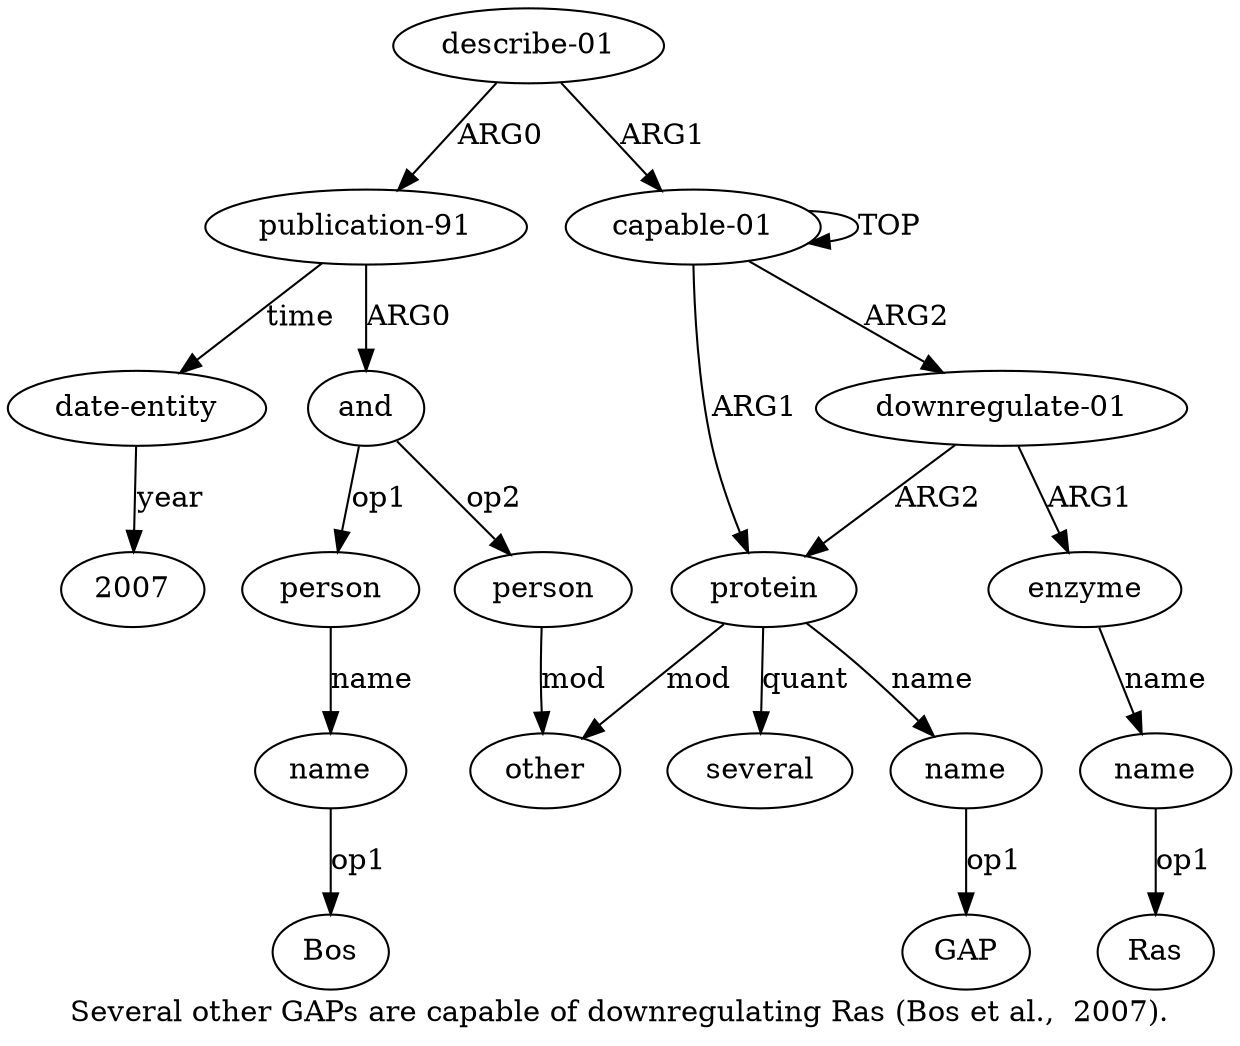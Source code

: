 digraph  {
	graph [label="Several other GAPs are capable of downregulating Ras (Bos et al.,  2007)."];
	node [label="\N"];
	a14	 [color=black,
		gold_ind=14,
		gold_label="date-entity",
		label="date-entity",
		test_ind=14,
		test_label="date-entity"];
	"a14 2007"	 [color=black,
		gold_ind=-1,
		gold_label=2007,
		label=2007,
		test_ind=-1,
		test_label=2007];
	a14 -> "a14 2007" [key=0,
	color=black,
	gold_label=year,
	label=year,
	test_label=year];
"a12 Bos" [color=black,
	gold_ind=-1,
	gold_label=Bos,
	label=Bos,
	test_ind=-1,
	test_label=Bos];
a11 [color=black,
	gold_ind=11,
	gold_label=person,
	label=person,
	test_ind=11,
	test_label=person];
a12 [color=black,
	gold_ind=12,
	gold_label=name,
	label=name,
	test_ind=12,
	test_label=name];
a11 -> a12 [key=0,
color=black,
gold_label=name,
label=name,
test_label=name];
a10 [color=black,
gold_ind=10,
gold_label=and,
label=and,
test_ind=10,
test_label=and];
a10 -> a11 [key=0,
color=black,
gold_label=op1,
label=op1,
test_label=op1];
a13 [color=black,
gold_ind=13,
gold_label=person,
label=person,
test_ind=13,
test_label=person];
a10 -> a13 [key=0,
color=black,
gold_label=op2,
label=op2,
test_label=op2];
a4 [color=black,
gold_ind=4,
gold_label=other,
label=other,
test_ind=4,
test_label=other];
a13 -> a4 [key=0,
color=black,
gold_label=mod,
label=mod,
test_label=mod];
a12 -> "a12 Bos" [key=0,
color=black,
gold_label=op1,
label=op1,
test_label=op1];
"a2 GAP" [color=black,
gold_ind=-1,
gold_label=GAP,
label=GAP,
test_ind=-1,
test_label=GAP];
"a7 Ras" [color=black,
gold_ind=-1,
gold_label=Ras,
label=Ras,
test_ind=-1,
test_label=Ras];
a1 [color=black,
gold_ind=1,
gold_label=protein,
label=protein,
test_ind=1,
test_label=protein];
a3 [color=black,
gold_ind=3,
gold_label=several,
label=several,
test_ind=3,
test_label=several];
a1 -> a3 [key=0,
color=black,
gold_label=quant,
label=quant,
test_label=quant];
a2 [color=black,
gold_ind=2,
gold_label=name,
label=name,
test_ind=2,
test_label=name];
a1 -> a2 [key=0,
color=black,
gold_label=name,
label=name,
test_label=name];
a1 -> a4 [key=0,
color=black,
gold_label=mod,
label=mod,
test_label=mod];
a0 [color=black,
gold_ind=0,
gold_label="capable-01",
label="capable-01",
test_ind=0,
test_label="capable-01"];
a0 -> a1 [key=0,
color=black,
gold_label=ARG1,
label=ARG1,
test_label=ARG1];
a0 -> a0 [key=0,
color=black,
gold_label=TOP,
label=TOP,
test_label=TOP];
a5 [color=black,
gold_ind=5,
gold_label="downregulate-01",
label="downregulate-01",
test_ind=5,
test_label="downregulate-01"];
a0 -> a5 [key=0,
color=black,
gold_label=ARG2,
label=ARG2,
test_label=ARG2];
a2 -> "a2 GAP" [key=0,
color=black,
gold_label=op1,
label=op1,
test_label=op1];
a5 -> a1 [key=0,
color=black,
gold_label=ARG2,
label=ARG2,
test_label=ARG2];
a6 [color=black,
gold_ind=6,
gold_label=enzyme,
label=enzyme,
test_ind=6,
test_label=enzyme];
a5 -> a6 [key=0,
color=black,
gold_label=ARG1,
label=ARG1,
test_label=ARG1];
a7 [color=black,
gold_ind=7,
gold_label=name,
label=name,
test_ind=7,
test_label=name];
a7 -> "a7 Ras" [key=0,
color=black,
gold_label=op1,
label=op1,
test_label=op1];
a6 -> a7 [key=0,
color=black,
gold_label=name,
label=name,
test_label=name];
a9 [color=black,
gold_ind=9,
gold_label="publication-91",
label="publication-91",
test_ind=9,
test_label="publication-91"];
a9 -> a14 [key=0,
color=black,
gold_label=time,
label=time,
test_label=time];
a9 -> a10 [key=0,
color=black,
gold_label=ARG0,
label=ARG0,
test_label=ARG0];
a8 [color=black,
gold_ind=8,
gold_label="describe-01",
label="describe-01",
test_ind=8,
test_label="describe-01"];
a8 -> a0 [key=0,
color=black,
gold_label=ARG1,
label=ARG1,
test_label=ARG1];
a8 -> a9 [key=0,
color=black,
gold_label=ARG0,
label=ARG0,
test_label=ARG0];
}
